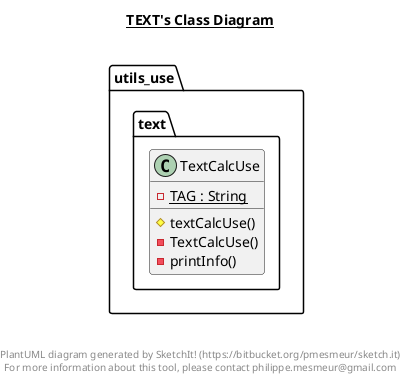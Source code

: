 @startuml

title __TEXT's Class Diagram__\n

  namespace utils_use.text {
    class utils_use.text.TextCalcUse {
        {static} - TAG : String
        # textCalcUse()
        - TextCalcUse()
        - printInfo()
    }
  }
  



right footer


PlantUML diagram generated by SketchIt! (https://bitbucket.org/pmesmeur/sketch.it)
For more information about this tool, please contact philippe.mesmeur@gmail.com
endfooter

@enduml

